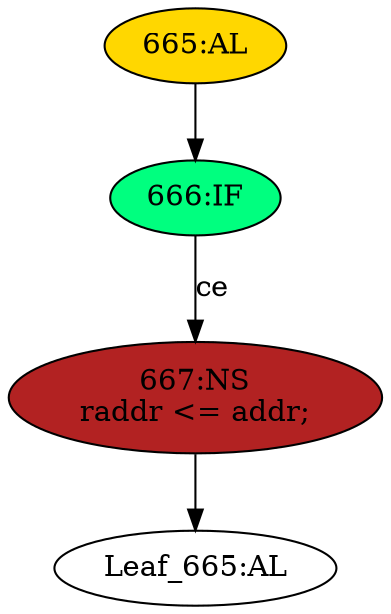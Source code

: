 strict digraph "" {
	node [label="\N"];
	"667:NS"	 [ast="<pyverilog.vparser.ast.NonblockingSubstitution object at 0x7feacf629590>",
		fillcolor=firebrick,
		label="667:NS
raddr <= addr;",
		statements="[<pyverilog.vparser.ast.NonblockingSubstitution object at 0x7feacf629590>]",
		style=filled,
		typ=NonblockingSubstitution];
	"Leaf_665:AL"	 [def_var="['raddr']",
		label="Leaf_665:AL"];
	"667:NS" -> "Leaf_665:AL"	 [cond="[]",
		lineno=None];
	"665:AL"	 [ast="<pyverilog.vparser.ast.Always object at 0x7feacf629850>",
		clk_sens=True,
		fillcolor=gold,
		label="665:AL",
		sens="['clk']",
		statements="[]",
		style=filled,
		typ=Always,
		use_var="['addr', 'ce']"];
	"666:IF"	 [ast="<pyverilog.vparser.ast.IfStatement object at 0x7feacf629950>",
		fillcolor=springgreen,
		label="666:IF",
		statements="[]",
		style=filled,
		typ=IfStatement];
	"665:AL" -> "666:IF"	 [cond="[]",
		lineno=None];
	"666:IF" -> "667:NS"	 [cond="['ce']",
		label=ce,
		lineno=666];
}
